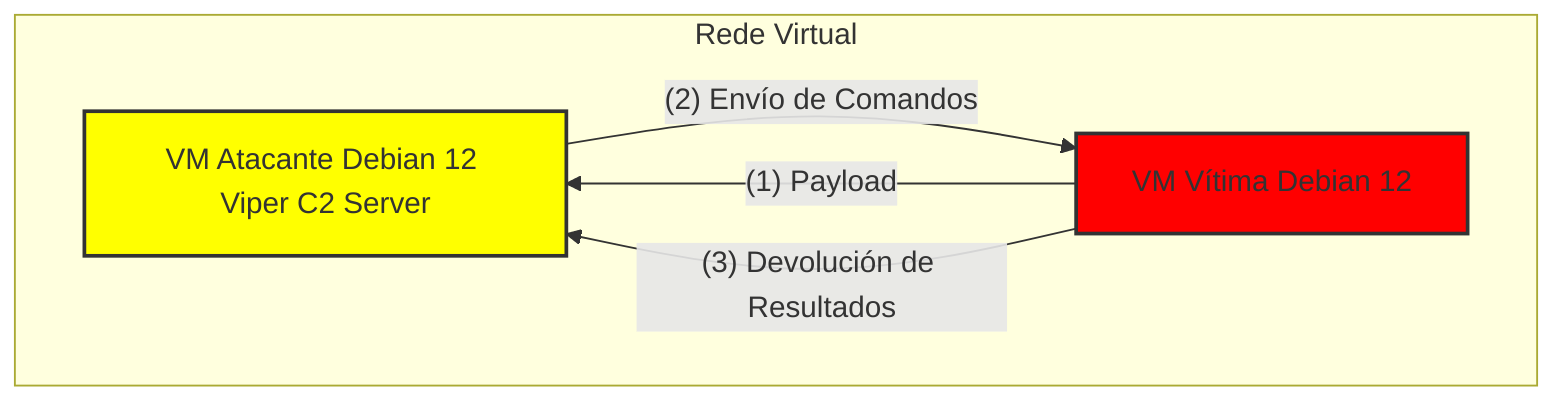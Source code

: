 graph TD;
    subgraph "Rede Virtual"
        A[VM Atacante Debian 12 Viper C2 Server];
        B[VM Vítima Debian 12]; 
    end  
 
    B -- "(1) Payload" --> A;
    A -- "(2) Envío de Comandos" --> B;
    B -- "(3) Devolución de Resultados" --> A;
 
    style A fill:yellow,stroke:#333,stroke-width:2px;
    style B fill:red,stroke:#333,stroke-width:2px;